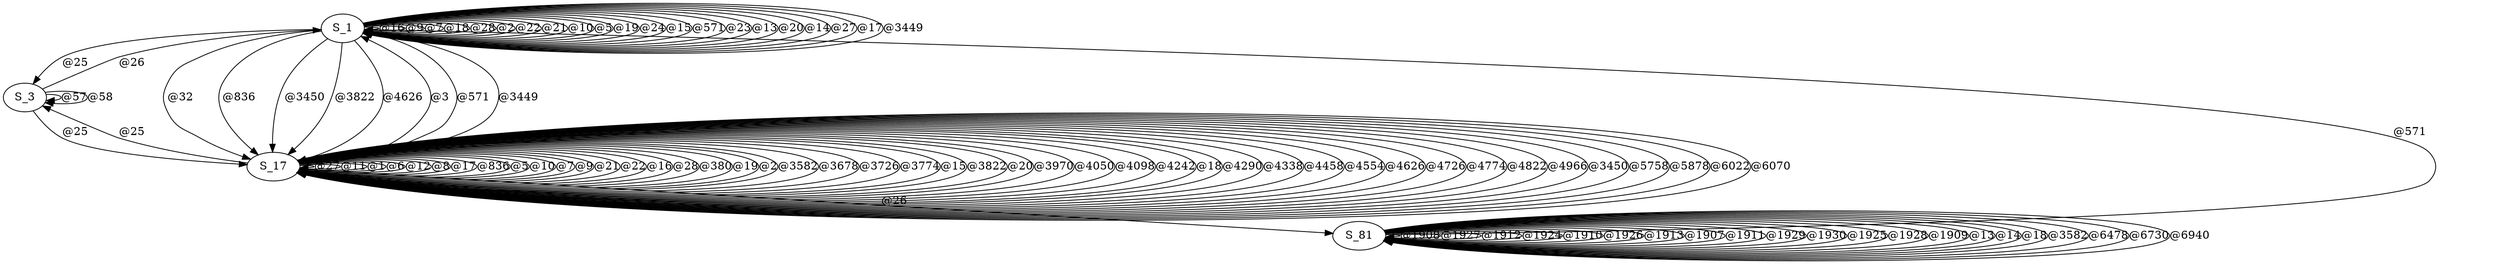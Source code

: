 digraph graphtest {
  S_1 -> S_1  [ label="@16"] ;
  S_1 -> S_3  [ label="@25"] ;
  S_1 -> S_1  [ label="@9"] ;
  S_1 -> S_1  [ label="@7"] ;
  S_1 -> S_1  [ label="@18"] ;
  S_1 -> S_1  [ label="@28"] ;
  S_1 -> S_1  [ label="@2"] ;
  S_1 -> S_1  [ label="@22"] ;
  S_1 -> S_1  [ label="@21"] ;
  S_1 -> S_1  [ label="@10"] ;
  S_1 -> S_1  [ label="@5"] ;
  S_1 -> S_1  [ label="@19"] ;
  S_1 -> S_17  [ label="@32"] ;
  S_1 -> S_1  [ label="@24"] ;
  S_1 -> S_1  [ label="@15"] ;
  S_1 -> S_1  [ label="@571"] ;
  S_1 -> S_1  [ label="@23"] ;
  S_1 -> S_1  [ label="@13"] ;
  S_1 -> S_1  [ label="@20"] ;
  S_1 -> S_1  [ label="@14"] ;
  S_1 -> S_1  [ label="@27"] ;
  S_1 -> S_1  [ label="@17"] ;
  S_1 -> S_17  [ label="@836"] ;
  S_1 -> S_1  [ label="@3449"] ;
  S_1 -> S_17  [ label="@3450"] ;
  S_1 -> S_17  [ label="@3822"] ;
  S_1 -> S_17  [ label="@4626"] ;
  S_3 -> S_3  [ label="@57"] ;
  S_3 -> S_3  [ label="@58"] ;
  S_3 -> S_1  [ label="@26"] ;
  S_3 -> S_17  [ label="@25"] ;
  S_17 -> S_17  [ label="@27"] ;
  S_17 -> S_17  [ label="@11"] ;
  S_17 -> S_17  [ label="@1"] ;
  S_17 -> S_17  [ label="@6"] ;
  S_17 -> S_17  [ label="@12"] ;
  S_17 -> S_17  [ label="@8"] ;
  S_17 -> S_17  [ label="@17"] ;
  S_17 -> S_1  [ label="@3"] ;
  S_17 -> S_17  [ label="@836"] ;
  S_17 -> S_17  [ label="@5"] ;
  S_17 -> S_17  [ label="@10"] ;
  S_17 -> S_17  [ label="@7"] ;
  S_17 -> S_17  [ label="@9"] ;
  S_17 -> S_17  [ label="@21"] ;
  S_17 -> S_17  [ label="@22"] ;
  S_17 -> S_17  [ label="@16"] ;
  S_17 -> S_17  [ label="@28"] ;
  S_17 -> S_1  [ label="@571"] ;
  S_17 -> S_17  [ label="@380"] ;
  S_17 -> S_17  [ label="@19"] ;
  S_17 -> S_3  [ label="@25"] ;
  S_17 -> S_17  [ label="@2"] ;
  S_17 -> S_81  [ label="@26"] ;
  S_17 -> S_1  [ label="@3449"] ;
  S_17 -> S_17  [ label="@3582"] ;
  S_17 -> S_17  [ label="@3678"] ;
  S_17 -> S_17  [ label="@3726"] ;
  S_17 -> S_17  [ label="@3774"] ;
  S_17 -> S_17  [ label="@15"] ;
  S_17 -> S_17  [ label="@3822"] ;
  S_17 -> S_17  [ label="@20"] ;
  S_17 -> S_17  [ label="@3970"] ;
  S_17 -> S_17  [ label="@4050"] ;
  S_17 -> S_17  [ label="@4098"] ;
  S_17 -> S_17  [ label="@4242"] ;
  S_17 -> S_17  [ label="@18"] ;
  S_17 -> S_17  [ label="@4290"] ;
  S_17 -> S_17  [ label="@4338"] ;
  S_17 -> S_17  [ label="@4458"] ;
  S_17 -> S_17  [ label="@4554"] ;
  S_17 -> S_17  [ label="@4626"] ;
  S_17 -> S_17  [ label="@4726"] ;
  S_17 -> S_17  [ label="@4774"] ;
  S_17 -> S_17  [ label="@4822"] ;
  S_17 -> S_17  [ label="@4966"] ;
  S_17 -> S_17  [ label="@3450"] ;
  S_17 -> S_17  [ label="@5758"] ;
  S_17 -> S_17  [ label="@5878"] ;
  S_17 -> S_17  [ label="@6022"] ;
  S_17 -> S_17  [ label="@6070"] ;
  S_81 -> S_81  [ label="@1908"] ;
  S_81 -> S_81  [ label="@1927"] ;
  S_81 -> S_81  [ label="@1912"] ;
  S_81 -> S_81  [ label="@1924"] ;
  S_81 -> S_81  [ label="@1910"] ;
  S_81 -> S_81  [ label="@1926"] ;
  S_81 -> S_81  [ label="@1913"] ;
  S_81 -> S_81  [ label="@1907"] ;
  S_81 -> S_81  [ label="@1911"] ;
  S_81 -> S_81  [ label="@1929"] ;
  S_81 -> S_81  [ label="@1930"] ;
  S_81 -> S_81  [ label="@1925"] ;
  S_81 -> S_81  [ label="@1928"] ;
  S_81 -> S_81  [ label="@1909"] ;
  S_81 -> S_81  [ label="@13"] ;
  S_81 -> S_81  [ label="@14"] ;
  S_81 -> S_81  [ label="@18"] ;
  S_81 -> S_1  [ label="@571"] ;
  S_81 -> S_81  [ label="@3582"] ;
  S_81 -> S_81  [ label="@6478"] ;
  S_81 -> S_81  [ label="@6730"] ;
  S_81 -> S_81  [ label="@6940"] ;
}